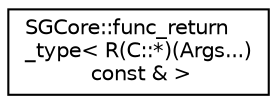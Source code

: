 digraph "Graphical Class Hierarchy"
{
 // LATEX_PDF_SIZE
  edge [fontname="Helvetica",fontsize="10",labelfontname="Helvetica",labelfontsize="10"];
  node [fontname="Helvetica",fontsize="10",shape=record];
  rankdir="LR";
  Node0 [label="SGCore::func_return\l_type\< R(C::*)(Args...)\l const & \>",height=0.2,width=0.4,color="black", fillcolor="white", style="filled",URL="$structSGCore_1_1func__return__type_3_01R_07C_1_1_5_08_07Args_8_8_8_08_01const_01_6_01_4.html",tooltip=" "];
}
